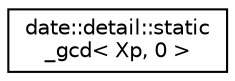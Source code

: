 digraph "Graphical Class Hierarchy"
{
 // LATEX_PDF_SIZE
  edge [fontname="Helvetica",fontsize="10",labelfontname="Helvetica",labelfontsize="10"];
  node [fontname="Helvetica",fontsize="10",shape=record];
  rankdir="LR";
  Node0 [label="date::detail::static\l_gcd\< Xp, 0 \>",height=0.2,width=0.4,color="black", fillcolor="white", style="filled",URL="$structdate_1_1detail_1_1static__gcd_3_01Xp_00_010_01_4.html",tooltip=" "];
}
